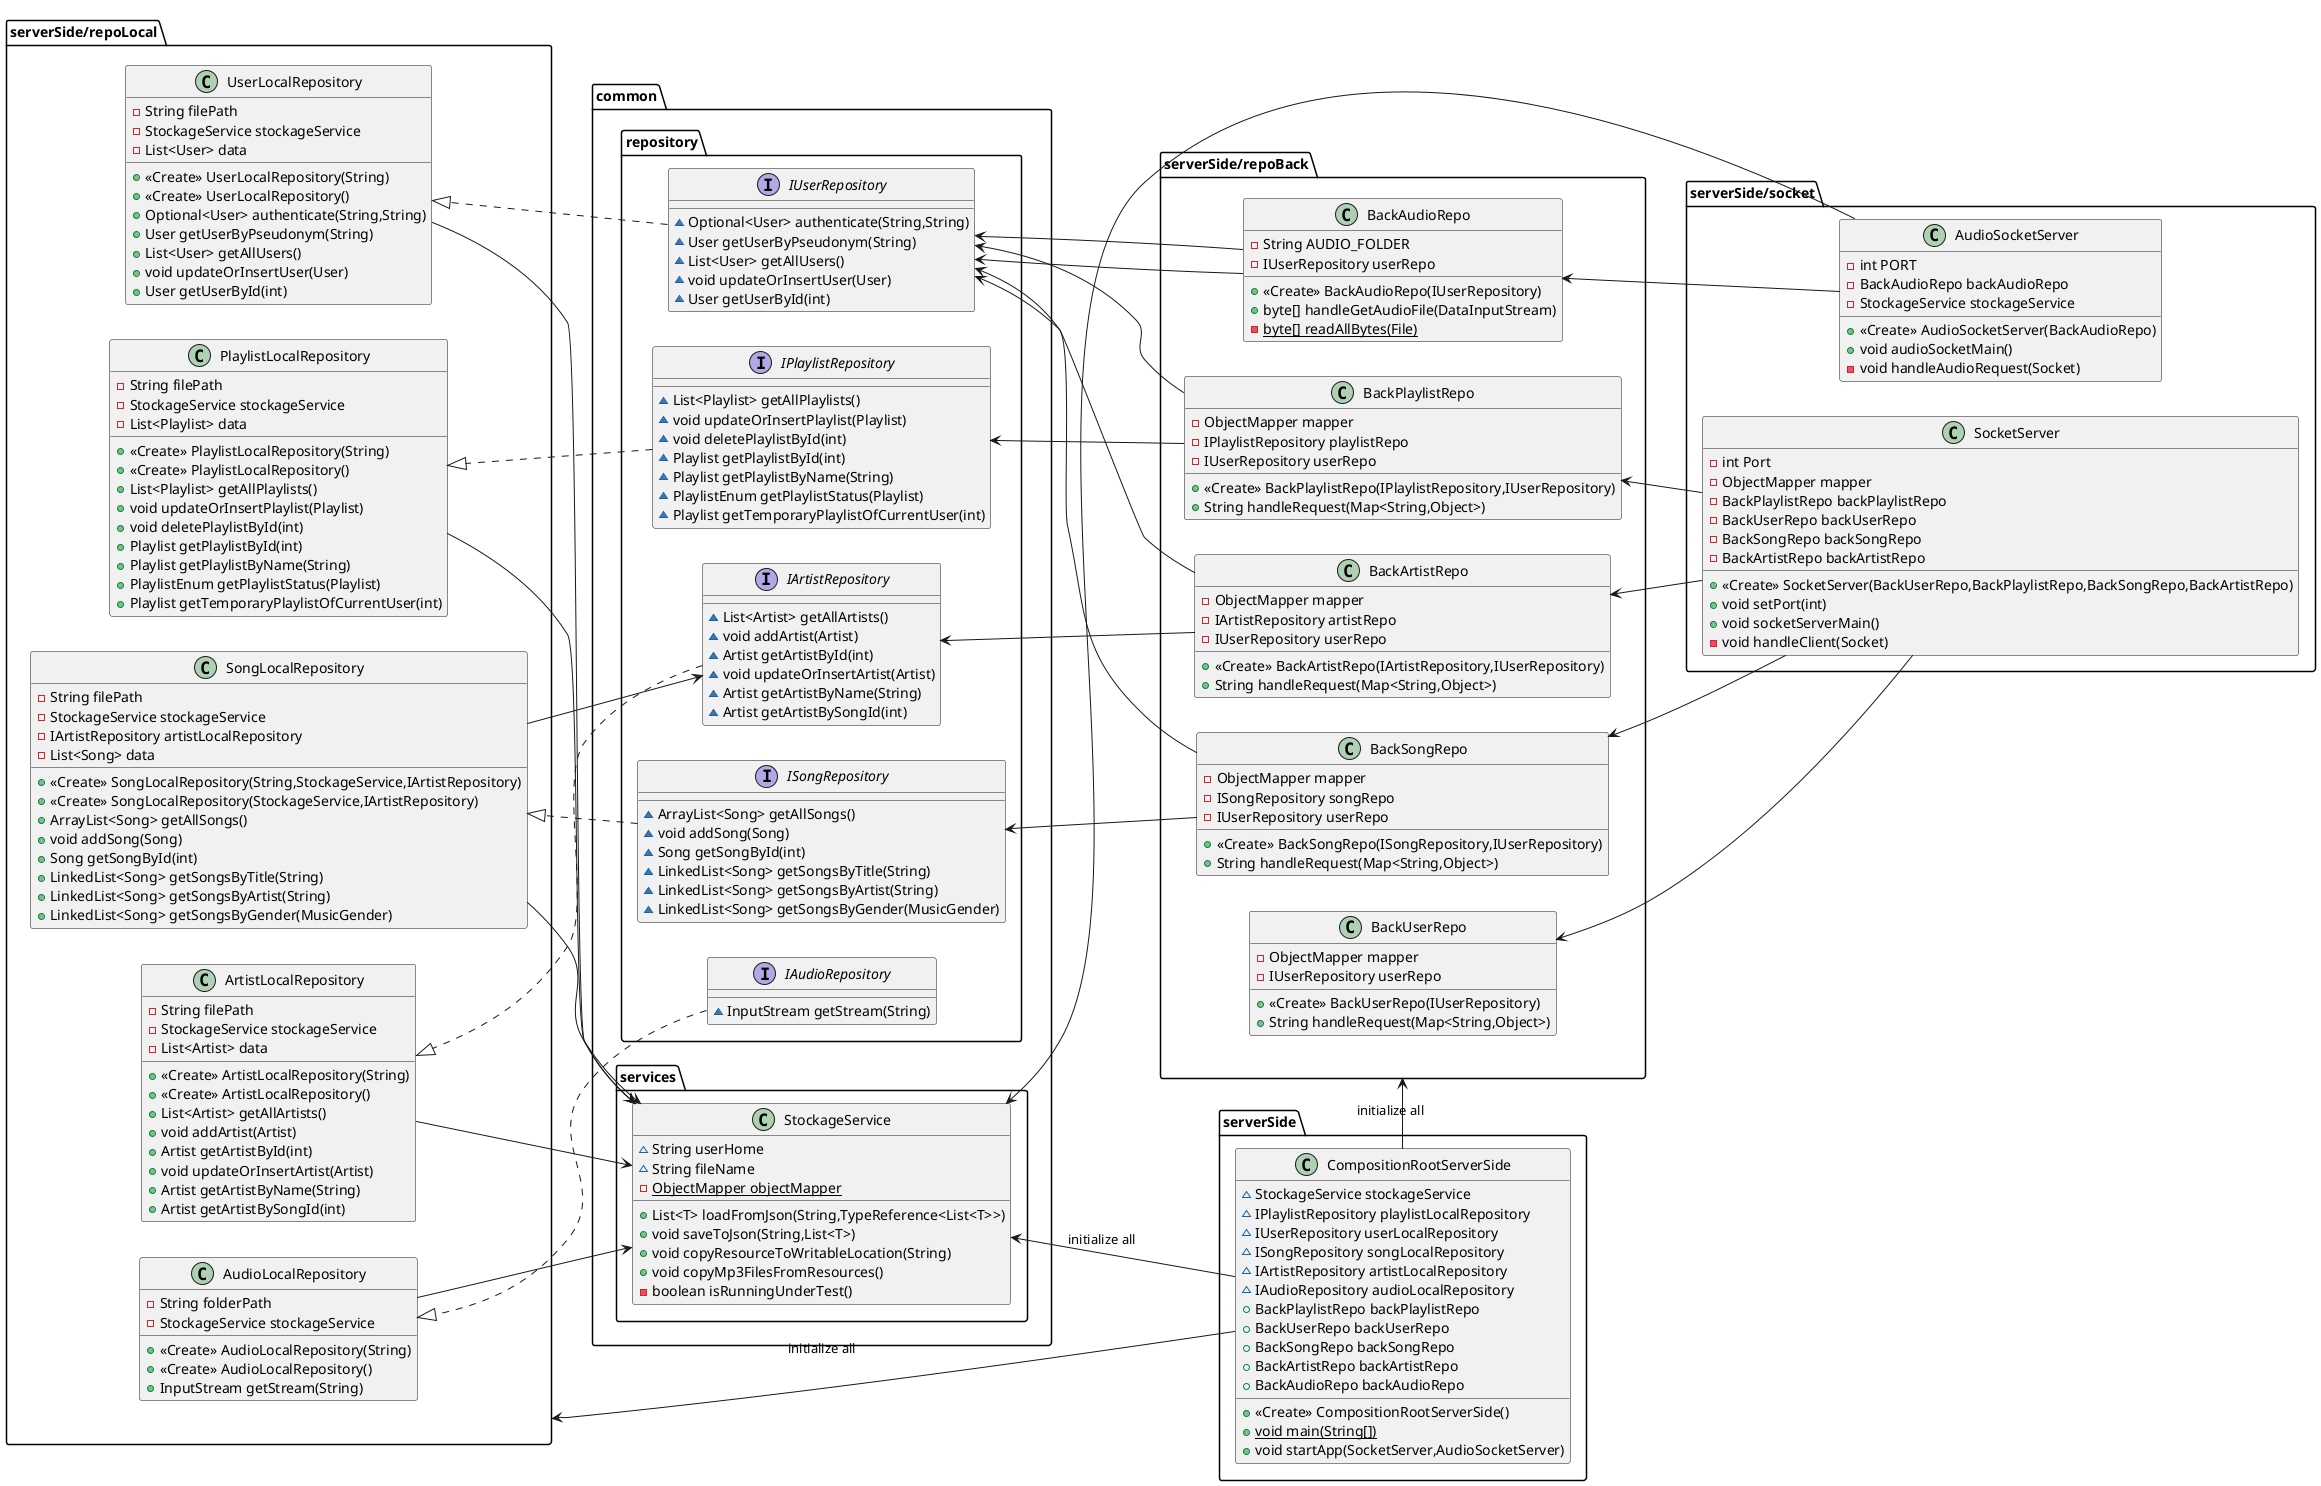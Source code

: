 @startuml
left to right direction

package common.repository {
    interface IUserRepository{
        ~ Optional<User> authenticate(String,String)
        ~ User getUserByPseudonym(String)
        ~ List<User> getAllUsers()
        ~ void updateOrInsertUser(User)
        ~ User getUserById(int)
    }
    interface ISongRepository{
        ~ ArrayList<Song> getAllSongs()
        ~ void addSong(Song)
        ~ Song getSongById(int)
        ~ LinkedList<Song> getSongsByTitle(String)
        ~ LinkedList<Song> getSongsByArtist(String)
        ~ LinkedList<Song> getSongsByGender(MusicGender)
    }
    interface IPlaylistRepository{
        ~ List<Playlist> getAllPlaylists()
        ~ void updateOrInsertPlaylist(Playlist)
        ~ void deletePlaylistById(int)
        ~ Playlist getPlaylistById(int)
        ~ Playlist getPlaylistByName(String)
        ~ PlaylistEnum getPlaylistStatus(Playlist)
        ~ Playlist getTemporaryPlaylistOfCurrentUser(int)
    }
    interface IAudioRepository{
        ~ InputStream getStream(String)
    }
    interface IArtistRepository{
        ~ List<Artist> getAllArtists()
        ~ void addArtist(Artist)
        ~ Artist getArtistById(int)
        ~ void updateOrInsertArtist(Artist)
        ~ Artist getArtistByName(String)
        ~ Artist getArtistBySongId(int)
    }
}

package common.services {
    class StockageService{
        ~ String userHome
        ~ String fileName
        - {static} ObjectMapper objectMapper
        + List<T> loadFromJson(String,TypeReference<List<T>>)
        + void saveToJson(String,List<T>)
        + void copyResourceToWritableLocation(String)
        + void copyMp3FilesFromResources()
        - boolean isRunningUnderTest()
    }
}

package serverSide/repoBack {
    class BackAudioRepo {
        - String AUDIO_FOLDER
        - IUserRepository userRepo
        + <<Create>> BackAudioRepo(IUserRepository)
        + byte[] handleGetAudioFile(DataInputStream)
        - {static} byte[] readAllBytes(File)
    }

    class BackUserRepo {
        - ObjectMapper mapper
        - IUserRepository userRepo
        + <<Create>> BackUserRepo(IUserRepository)
        + String handleRequest(Map<String,Object>)
    }

    class BackSongRepo {
       - ObjectMapper mapper
       - ISongRepository songRepo
       - IUserRepository userRepo
       + <<Create>> BackSongRepo(ISongRepository,IUserRepository)
       + String handleRequest(Map<String,Object>)
    }

    class BackPlaylistRepo {
        - ObjectMapper mapper
        - IPlaylistRepository playlistRepo
        - IUserRepository userRepo
        + <<Create>> BackPlaylistRepo(IPlaylistRepository,IUserRepository)
        + String handleRequest(Map<String,Object>)
    }

    class BackArtistRepo {
         - ObjectMapper mapper
         - IArtistRepository artistRepo
         - IUserRepository userRepo
         + <<Create>> BackArtistRepo(IArtistRepository,IUserRepository)
         + String handleRequest(Map<String,Object>)
    }
}

package serverSide/repoLocal {
    class SongLocalRepository {
        - String filePath
        - StockageService stockageService
        - IArtistRepository artistLocalRepository
        - List<Song> data
        + <<Create>> SongLocalRepository(String,StockageService,IArtistRepository)
        + <<Create>> SongLocalRepository(StockageService,IArtistRepository)
        + ArrayList<Song> getAllSongs()
        + void addSong(Song)
        + Song getSongById(int)
        + LinkedList<Song> getSongsByTitle(String)
        + LinkedList<Song> getSongsByArtist(String)
        + LinkedList<Song> getSongsByGender(MusicGender)
    }

    class PlaylistLocalRepository {
        - String filePath
        - StockageService stockageService
        - List<Playlist> data
        + <<Create>> PlaylistLocalRepository(String)
        + <<Create>> PlaylistLocalRepository()
        + List<Playlist> getAllPlaylists()
        + void updateOrInsertPlaylist(Playlist)
        + void deletePlaylistById(int)
        + Playlist getPlaylistById(int)
        + Playlist getPlaylistByName(String)
        + PlaylistEnum getPlaylistStatus(Playlist)
        + Playlist getTemporaryPlaylistOfCurrentUser(int)
    }

    class UserLocalRepository {
        - String filePath
        - StockageService stockageService
        - List<User> data
        + <<Create>> UserLocalRepository(String)
        + <<Create>> UserLocalRepository()
        + Optional<User> authenticate(String,String)
        + User getUserByPseudonym(String)
        + List<User> getAllUsers()
        + void updateOrInsertUser(User)
        + User getUserById(int)
    }

    class ArtistLocalRepository {
        - String filePath
        - StockageService stockageService
        - List<Artist> data
        + <<Create>> ArtistLocalRepository(String)
        + <<Create>> ArtistLocalRepository()
        + List<Artist> getAllArtists()
        + void addArtist(Artist)
        + Artist getArtistById(int)
        + void updateOrInsertArtist(Artist)
        + Artist getArtistByName(String)
        + Artist getArtistBySongId(int)
    }

    class AudioLocalRepository {
        - String folderPath
        - StockageService stockageService
        + <<Create>> AudioLocalRepository(String)
        + <<Create>> AudioLocalRepository()
        + InputStream getStream(String)
    }
}

package serverSide/socket {
    class AudioSocketServer {
        - int PORT
        - BackAudioRepo backAudioRepo
        - StockageService stockageService
        + <<Create>> AudioSocketServer(BackAudioRepo)
        + void audioSocketMain()
        - void handleAudioRequest(Socket)
    }

    class SocketServer {
       - int Port
       - ObjectMapper mapper
       - BackPlaylistRepo backPlaylistRepo
       - BackUserRepo backUserRepo
       - BackSongRepo backSongRepo
       - BackArtistRepo backArtistRepo
       + <<Create>> SocketServer(BackUserRepo,BackPlaylistRepo,BackSongRepo,BackArtistRepo)
       + void setPort(int)
       + void socketServerMain()
       - void handleClient(Socket)
    }
}

class serverSide.CompositionRootServerSide {
    ~ StockageService stockageService
    ~ IPlaylistRepository playlistLocalRepository
    ~ IUserRepository userLocalRepository
    ~ ISongRepository songLocalRepository
    ~ IArtistRepository artistLocalRepository
    ~ IAudioRepository audioLocalRepository
    + BackPlaylistRepo backPlaylistRepo
    + BackUserRepo backUserRepo
    + BackSongRepo backSongRepo
    + BackArtistRepo backArtistRepo
    + BackAudioRepo backAudioRepo
    + <<Create>> CompositionRootServerSide()
    + {static} void main(String[])
    + void startApp(SocketServer,AudioSocketServer)
}


'--- Dépendances avec -u-> ---
"serverSide/repoBack.BackAudioRepo" -u-> common.repository.IUserRepository
"serverSide/repoBack.BackAudioRepo" -u-> common.repository.IUserRepository
"serverSide/repoBack.BackSongRepo" -u-> common.repository.ISongRepository
"serverSide/repoBack.BackSongRepo" -u-> common.repository.IUserRepository
"serverSide/repoBack.BackPlaylistRepo" -u-> common.repository.IPlaylistRepository
"serverSide/repoBack.BackPlaylistRepo" -u-> common.repository.IUserRepository
"serverSide/repoBack.BackArtistRepo" -u-> common.repository.IArtistRepository
"serverSide/repoBack.BackArtistRepo" -u-> common.repository.IUserRepository
"serverSide/repoLocal.SongLocalRepository" -d-> common.repository.IArtistRepository

"serverSide/repoLocal.SongLocalRepository" -d-> common.services.StockageService
"serverSide/repoLocal.PlaylistLocalRepository" -d-> common.services.StockageService
"serverSide/repoLocal.UserLocalRepository" -d-> common.services.StockageService
"serverSide/repoLocal.ArtistLocalRepository" -d-> common.services.StockageService
"serverSide/repoLocal.AudioLocalRepository" -d-> common.services.StockageService

"serverSide/socket.AudioSocketServer" -u-> "serverSide/repoBack.BackAudioRepo"
"serverSide/socket.AudioSocketServer" -u-> common.services.StockageService
"serverSide/socket.SocketServer" -u-> "serverSide/repoBack.BackPlaylistRepo"
"serverSide/socket.SocketServer" -u-> "serverSide/repoBack.BackUserRepo"
"serverSide/socket.SocketServer" -u-> "serverSide/repoBack.BackSongRepo"
"serverSide/socket.SocketServer" -u-> "serverSide/repoBack.BackArtistRepo"

"serverSide.CompositionRootServerSide" -r-> "serverSide/repoBack"  : initialize all
"serverSide.CompositionRootServerSide" -u-> "serverSide/repoLocal"  : initialize all
"serverSide.CompositionRootServerSide" -u-> "common.services.StockageService"  : initialize all

'--- Implémentations des interfaces par les repositories locaux avec ..u.|> ---
common.repository.ISongRepository ..|> "serverSide/repoLocal.SongLocalRepository"
common.repository.IPlaylistRepository ..|> "serverSide/repoLocal.PlaylistLocalRepository"
common.repository.IUserRepository ..|> "serverSide/repoLocal.UserLocalRepository"
common.repository.IArtistRepository ..|> "serverSide/repoLocal.ArtistLocalRepository"
common.repository.IAudioRepository ..|> "serverSide/repoLocal.AudioLocalRepository"

@enduml